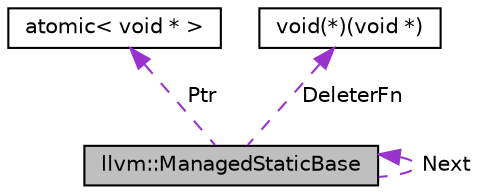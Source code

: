 digraph "llvm::ManagedStaticBase"
{
 // LATEX_PDF_SIZE
  bgcolor="transparent";
  edge [fontname="Helvetica",fontsize="10",labelfontname="Helvetica",labelfontsize="10"];
  node [fontname="Helvetica",fontsize="10",shape="box"];
  Node1 [label="llvm::ManagedStaticBase",height=0.2,width=0.4,color="black", fillcolor="grey75", style="filled", fontcolor="black",tooltip="ManagedStaticBase - Common base class for ManagedStatic instances."];
  Node2 -> Node1 [dir="back",color="darkorchid3",fontsize="10",style="dashed",label=" Ptr" ,fontname="Helvetica"];
  Node2 [label="atomic\< void * \>",height=0.2,width=0.4,color="black",tooltip=" "];
  Node3 -> Node1 [dir="back",color="darkorchid3",fontsize="10",style="dashed",label=" DeleterFn" ,fontname="Helvetica"];
  Node3 [label="void(*)(void *)",height=0.2,width=0.4,color="black",tooltip=" "];
  Node1 -> Node1 [dir="back",color="darkorchid3",fontsize="10",style="dashed",label=" Next" ,fontname="Helvetica"];
}
